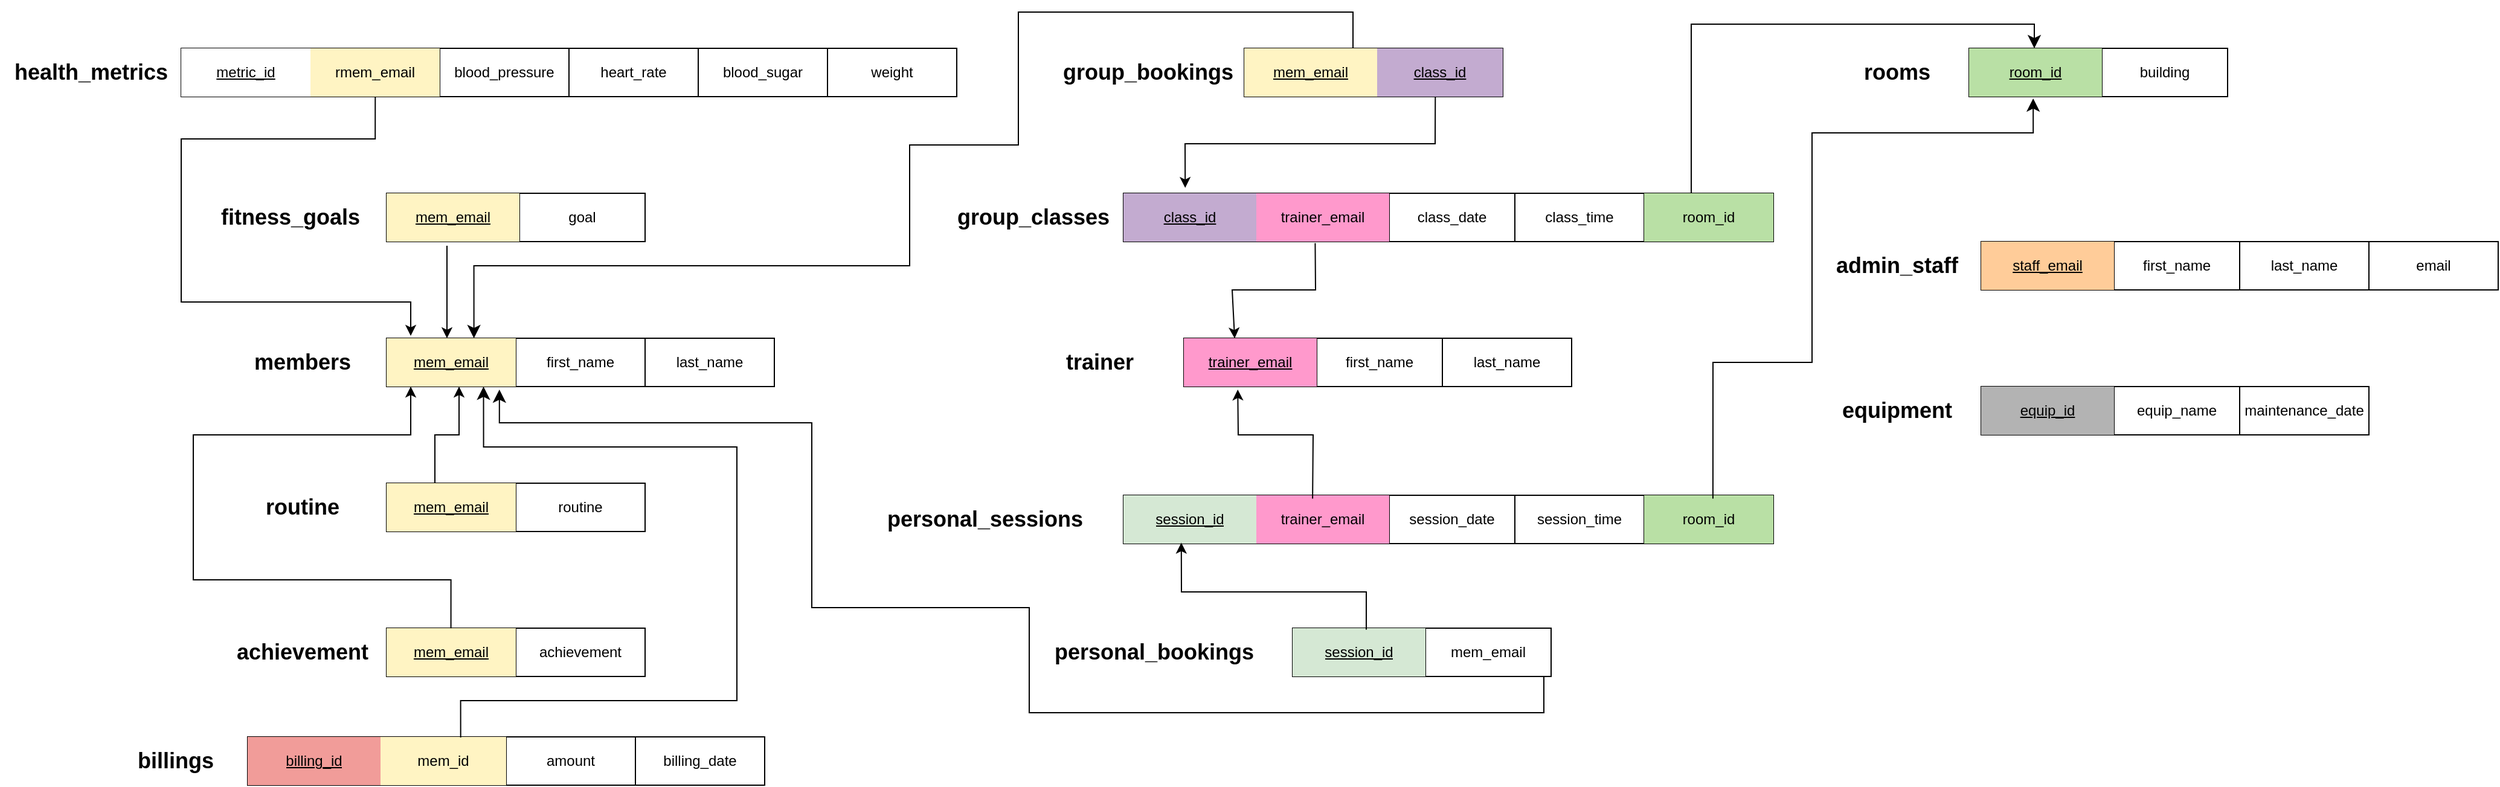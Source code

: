 <mxfile version="24.2.3" type="device">
  <diagram name="Page-1" id="NlU0IGjigq2J7Ib-XljO">
    <mxGraphModel dx="2693" dy="1857" grid="1" gridSize="10" guides="1" tooltips="1" connect="1" arrows="1" fold="1" page="1" pageScale="1" pageWidth="850" pageHeight="1100" math="0" shadow="0">
      <root>
        <mxCell id="0" />
        <mxCell id="1" parent="0" />
        <mxCell id="TKDaQTlKowNkifoECcdJ-1" value="" style="shape=table;startSize=0;container=1;collapsible=0;childLayout=tableLayout;" parent="1" vertex="1">
          <mxGeometry x="-520" y="160" width="321" height="40" as="geometry" />
        </mxCell>
        <mxCell id="TKDaQTlKowNkifoECcdJ-2" value="" style="shape=tableRow;horizontal=0;startSize=0;swimlaneHead=0;swimlaneBody=0;strokeColor=inherit;top=0;left=0;bottom=0;right=0;collapsible=0;dropTarget=0;fillColor=none;points=[[0,0.5],[1,0.5]];portConstraint=eastwest;" parent="TKDaQTlKowNkifoECcdJ-1" vertex="1">
          <mxGeometry width="321" height="40" as="geometry" />
        </mxCell>
        <mxCell id="TKDaQTlKowNkifoECcdJ-3" value="&lt;u&gt;mem_email&lt;/u&gt;" style="shape=partialRectangle;html=1;whiteSpace=wrap;connectable=0;strokeColor=inherit;overflow=hidden;fillColor=#FFF4C3;top=0;left=0;bottom=0;right=0;pointerEvents=1;" parent="TKDaQTlKowNkifoECcdJ-2" vertex="1">
          <mxGeometry width="107" height="40" as="geometry">
            <mxRectangle width="107" height="40" as="alternateBounds" />
          </mxGeometry>
        </mxCell>
        <mxCell id="TKDaQTlKowNkifoECcdJ-4" value="first_name" style="shape=partialRectangle;html=1;whiteSpace=wrap;connectable=0;strokeColor=inherit;overflow=hidden;fillColor=none;top=0;left=0;bottom=0;right=0;pointerEvents=1;" parent="TKDaQTlKowNkifoECcdJ-2" vertex="1">
          <mxGeometry x="107" width="107" height="40" as="geometry">
            <mxRectangle width="107" height="40" as="alternateBounds" />
          </mxGeometry>
        </mxCell>
        <mxCell id="TKDaQTlKowNkifoECcdJ-5" value="last_name" style="shape=partialRectangle;html=1;whiteSpace=wrap;connectable=0;strokeColor=inherit;overflow=hidden;fillColor=none;top=0;left=0;bottom=0;right=0;pointerEvents=1;" parent="TKDaQTlKowNkifoECcdJ-2" vertex="1">
          <mxGeometry x="214" width="107" height="40" as="geometry">
            <mxRectangle width="107" height="40" as="alternateBounds" />
          </mxGeometry>
        </mxCell>
        <mxCell id="TKDaQTlKowNkifoECcdJ-8" value="&lt;b&gt;&lt;font style=&quot;font-size: 18px;&quot;&gt;members&lt;/font&gt;&lt;/b&gt;" style="text;html=1;align=center;verticalAlign=middle;resizable=0;points=[];autosize=1;strokeColor=none;fillColor=none;" parent="1" vertex="1">
          <mxGeometry x="-640" y="160" width="100" height="40" as="geometry" />
        </mxCell>
        <mxCell id="TKDaQTlKowNkifoECcdJ-9" value="" style="shape=table;startSize=0;container=1;collapsible=0;childLayout=tableLayout;" parent="1" vertex="1">
          <mxGeometry x="90" y="290" width="538" height="40" as="geometry" />
        </mxCell>
        <mxCell id="TKDaQTlKowNkifoECcdJ-10" value="" style="shape=tableRow;horizontal=0;startSize=0;swimlaneHead=0;swimlaneBody=0;strokeColor=inherit;top=0;left=0;bottom=0;right=0;collapsible=0;dropTarget=0;fillColor=none;points=[[0,0.5],[1,0.5]];portConstraint=eastwest;" parent="TKDaQTlKowNkifoECcdJ-9" vertex="1">
          <mxGeometry width="538" height="40" as="geometry" />
        </mxCell>
        <mxCell id="TKDaQTlKowNkifoECcdJ-11" value="&lt;u&gt;session_id&lt;/u&gt;" style="shape=partialRectangle;html=1;whiteSpace=wrap;connectable=0;strokeColor=inherit;overflow=hidden;fillColor=#D5E8D4;top=0;left=0;bottom=0;right=0;pointerEvents=1;" parent="TKDaQTlKowNkifoECcdJ-10" vertex="1">
          <mxGeometry width="110" height="40" as="geometry">
            <mxRectangle width="110" height="40" as="alternateBounds" />
          </mxGeometry>
        </mxCell>
        <mxCell id="TKDaQTlKowNkifoECcdJ-117" value="trainer_email" style="shape=partialRectangle;html=1;whiteSpace=wrap;connectable=0;strokeColor=inherit;overflow=hidden;fillColor=#FF99CC;top=0;left=0;bottom=0;right=0;pointerEvents=1;" parent="TKDaQTlKowNkifoECcdJ-10" vertex="1">
          <mxGeometry x="110" width="110" height="40" as="geometry">
            <mxRectangle width="110" height="40" as="alternateBounds" />
          </mxGeometry>
        </mxCell>
        <mxCell id="TKDaQTlKowNkifoECcdJ-12" value="session_date" style="shape=partialRectangle;html=1;whiteSpace=wrap;connectable=0;strokeColor=inherit;overflow=hidden;fillColor=none;top=0;left=0;bottom=0;right=0;pointerEvents=1;" parent="TKDaQTlKowNkifoECcdJ-10" vertex="1">
          <mxGeometry x="220" width="104" height="40" as="geometry">
            <mxRectangle width="104" height="40" as="alternateBounds" />
          </mxGeometry>
        </mxCell>
        <mxCell id="TKDaQTlKowNkifoECcdJ-13" value="session_time" style="shape=partialRectangle;html=1;whiteSpace=wrap;connectable=0;strokeColor=inherit;overflow=hidden;fillColor=none;top=0;left=0;bottom=0;right=0;pointerEvents=1;" parent="TKDaQTlKowNkifoECcdJ-10" vertex="1">
          <mxGeometry x="324" width="107" height="40" as="geometry">
            <mxRectangle width="107" height="40" as="alternateBounds" />
          </mxGeometry>
        </mxCell>
        <mxCell id="TKDaQTlKowNkifoECcdJ-14" value="room_id" style="shape=partialRectangle;html=1;whiteSpace=wrap;connectable=0;strokeColor=inherit;overflow=hidden;fillColor=#B9E0A5;top=0;left=0;bottom=0;right=0;pointerEvents=1;" parent="TKDaQTlKowNkifoECcdJ-10" vertex="1">
          <mxGeometry x="431" width="107" height="40" as="geometry">
            <mxRectangle width="107" height="40" as="alternateBounds" />
          </mxGeometry>
        </mxCell>
        <mxCell id="TKDaQTlKowNkifoECcdJ-15" value="&lt;span style=&quot;font-size: 18px;&quot;&gt;&lt;b&gt;personal_sessions&lt;/b&gt;&lt;/span&gt;" style="text;html=1;align=center;verticalAlign=middle;resizable=0;points=[];autosize=1;strokeColor=none;fillColor=none;" parent="1" vertex="1">
          <mxGeometry x="-120" y="290" width="190" height="40" as="geometry" />
        </mxCell>
        <mxCell id="TKDaQTlKowNkifoECcdJ-16" value="" style="shape=table;startSize=0;container=1;collapsible=0;childLayout=tableLayout;" parent="1" vertex="1">
          <mxGeometry x="90" y="40" width="538" height="40" as="geometry" />
        </mxCell>
        <mxCell id="TKDaQTlKowNkifoECcdJ-17" value="" style="shape=tableRow;horizontal=0;startSize=0;swimlaneHead=0;swimlaneBody=0;strokeColor=inherit;top=0;left=0;bottom=0;right=0;collapsible=0;dropTarget=0;fillColor=none;points=[[0,0.5],[1,0.5]];portConstraint=eastwest;" parent="TKDaQTlKowNkifoECcdJ-16" vertex="1">
          <mxGeometry width="538" height="40" as="geometry" />
        </mxCell>
        <mxCell id="TKDaQTlKowNkifoECcdJ-18" value="&lt;u&gt;class_id&lt;/u&gt;" style="shape=partialRectangle;html=1;whiteSpace=wrap;connectable=0;strokeColor=inherit;overflow=hidden;fillColor=#C3ABD0;top=0;left=0;bottom=0;right=0;pointerEvents=1;" parent="TKDaQTlKowNkifoECcdJ-17" vertex="1">
          <mxGeometry width="110" height="40" as="geometry">
            <mxRectangle width="110" height="40" as="alternateBounds" />
          </mxGeometry>
        </mxCell>
        <mxCell id="TKDaQTlKowNkifoECcdJ-116" value="trainer_email" style="shape=partialRectangle;html=1;whiteSpace=wrap;connectable=0;strokeColor=inherit;overflow=hidden;fillColor=#FF99CC;top=0;left=0;bottom=0;right=0;pointerEvents=1;" parent="TKDaQTlKowNkifoECcdJ-17" vertex="1">
          <mxGeometry x="110" width="110" height="40" as="geometry">
            <mxRectangle width="110" height="40" as="alternateBounds" />
          </mxGeometry>
        </mxCell>
        <mxCell id="TKDaQTlKowNkifoECcdJ-19" value="class_date" style="shape=partialRectangle;html=1;whiteSpace=wrap;connectable=0;strokeColor=inherit;overflow=hidden;fillColor=none;top=0;left=0;bottom=0;right=0;pointerEvents=1;" parent="TKDaQTlKowNkifoECcdJ-17" vertex="1">
          <mxGeometry x="220" width="104" height="40" as="geometry">
            <mxRectangle width="104" height="40" as="alternateBounds" />
          </mxGeometry>
        </mxCell>
        <mxCell id="TKDaQTlKowNkifoECcdJ-20" value="class_time" style="shape=partialRectangle;html=1;whiteSpace=wrap;connectable=0;strokeColor=inherit;overflow=hidden;fillColor=none;top=0;left=0;bottom=0;right=0;pointerEvents=1;" parent="TKDaQTlKowNkifoECcdJ-17" vertex="1">
          <mxGeometry x="324" width="107" height="40" as="geometry">
            <mxRectangle width="107" height="40" as="alternateBounds" />
          </mxGeometry>
        </mxCell>
        <mxCell id="TKDaQTlKowNkifoECcdJ-21" value="room_id" style="shape=partialRectangle;html=1;whiteSpace=wrap;connectable=0;strokeColor=inherit;overflow=hidden;fillColor=#B9E0A5;top=0;left=0;bottom=0;right=0;pointerEvents=1;" parent="TKDaQTlKowNkifoECcdJ-17" vertex="1">
          <mxGeometry x="431" width="107" height="40" as="geometry">
            <mxRectangle width="107" height="40" as="alternateBounds" />
          </mxGeometry>
        </mxCell>
        <mxCell id="TKDaQTlKowNkifoECcdJ-22" value="&lt;span style=&quot;font-size: 18px;&quot;&gt;&lt;b&gt;group_classes&lt;/b&gt;&lt;/span&gt;" style="text;html=1;align=center;verticalAlign=middle;resizable=0;points=[];autosize=1;strokeColor=none;fillColor=none;" parent="1" vertex="1">
          <mxGeometry x="-60" y="40" width="150" height="40" as="geometry" />
        </mxCell>
        <mxCell id="TKDaQTlKowNkifoECcdJ-23" value="" style="shape=table;startSize=0;container=1;collapsible=0;childLayout=tableLayout;" parent="1" vertex="1">
          <mxGeometry x="140" y="160" width="321" height="40" as="geometry" />
        </mxCell>
        <mxCell id="TKDaQTlKowNkifoECcdJ-24" value="" style="shape=tableRow;horizontal=0;startSize=0;swimlaneHead=0;swimlaneBody=0;strokeColor=inherit;top=0;left=0;bottom=0;right=0;collapsible=0;dropTarget=0;fillColor=none;points=[[0,0.5],[1,0.5]];portConstraint=eastwest;" parent="TKDaQTlKowNkifoECcdJ-23" vertex="1">
          <mxGeometry width="321" height="40" as="geometry" />
        </mxCell>
        <mxCell id="TKDaQTlKowNkifoECcdJ-25" value="&lt;u&gt;trainer_email&lt;/u&gt;" style="shape=partialRectangle;html=1;whiteSpace=wrap;connectable=0;strokeColor=inherit;overflow=hidden;fillColor=#FF99CC;top=0;left=0;bottom=0;right=0;pointerEvents=1;" parent="TKDaQTlKowNkifoECcdJ-24" vertex="1">
          <mxGeometry width="110" height="40" as="geometry">
            <mxRectangle width="110" height="40" as="alternateBounds" />
          </mxGeometry>
        </mxCell>
        <mxCell id="TKDaQTlKowNkifoECcdJ-26" value="first_name" style="shape=partialRectangle;html=1;whiteSpace=wrap;connectable=0;strokeColor=inherit;overflow=hidden;fillColor=none;top=0;left=0;bottom=0;right=0;pointerEvents=1;" parent="TKDaQTlKowNkifoECcdJ-24" vertex="1">
          <mxGeometry x="110" width="104" height="40" as="geometry">
            <mxRectangle width="104" height="40" as="alternateBounds" />
          </mxGeometry>
        </mxCell>
        <mxCell id="TKDaQTlKowNkifoECcdJ-27" value="last_name" style="shape=partialRectangle;html=1;whiteSpace=wrap;connectable=0;strokeColor=inherit;overflow=hidden;fillColor=none;top=0;left=0;bottom=0;right=0;pointerEvents=1;" parent="TKDaQTlKowNkifoECcdJ-24" vertex="1">
          <mxGeometry x="214" width="107" height="40" as="geometry">
            <mxRectangle width="107" height="40" as="alternateBounds" />
          </mxGeometry>
        </mxCell>
        <mxCell id="TKDaQTlKowNkifoECcdJ-29" value="&lt;span style=&quot;font-size: 18px;&quot;&gt;&lt;b&gt;trainer&lt;/b&gt;&lt;/span&gt;" style="text;html=1;align=center;verticalAlign=middle;resizable=0;points=[];autosize=1;strokeColor=none;fillColor=none;" parent="1" vertex="1">
          <mxGeometry x="30" y="160" width="80" height="40" as="geometry" />
        </mxCell>
        <mxCell id="TKDaQTlKowNkifoECcdJ-30" value="" style="shape=table;startSize=0;container=1;collapsible=0;childLayout=tableLayout;" parent="1" vertex="1">
          <mxGeometry x="790" y="-80" width="214" height="40" as="geometry" />
        </mxCell>
        <mxCell id="TKDaQTlKowNkifoECcdJ-31" value="" style="shape=tableRow;horizontal=0;startSize=0;swimlaneHead=0;swimlaneBody=0;strokeColor=inherit;top=0;left=0;bottom=0;right=0;collapsible=0;dropTarget=0;fillColor=none;points=[[0,0.5],[1,0.5]];portConstraint=eastwest;" parent="TKDaQTlKowNkifoECcdJ-30" vertex="1">
          <mxGeometry width="214" height="40" as="geometry" />
        </mxCell>
        <mxCell id="TKDaQTlKowNkifoECcdJ-32" value="&lt;u&gt;room_id&lt;/u&gt;" style="shape=partialRectangle;html=1;whiteSpace=wrap;connectable=0;strokeColor=inherit;overflow=hidden;fillColor=#B9E0A5;top=0;left=0;bottom=0;right=0;pointerEvents=1;" parent="TKDaQTlKowNkifoECcdJ-31" vertex="1">
          <mxGeometry width="110" height="40" as="geometry">
            <mxRectangle width="110" height="40" as="alternateBounds" />
          </mxGeometry>
        </mxCell>
        <mxCell id="TKDaQTlKowNkifoECcdJ-33" value="building" style="shape=partialRectangle;html=1;whiteSpace=wrap;connectable=0;strokeColor=inherit;overflow=hidden;fillColor=none;top=0;left=0;bottom=0;right=0;pointerEvents=1;" parent="TKDaQTlKowNkifoECcdJ-31" vertex="1">
          <mxGeometry x="110" width="104" height="40" as="geometry">
            <mxRectangle width="104" height="40" as="alternateBounds" />
          </mxGeometry>
        </mxCell>
        <mxCell id="TKDaQTlKowNkifoECcdJ-36" value="&lt;span style=&quot;font-size: 18px;&quot;&gt;&lt;b&gt;rooms&lt;/b&gt;&lt;/span&gt;" style="text;html=1;align=center;verticalAlign=middle;resizable=0;points=[];autosize=1;strokeColor=none;fillColor=none;" parent="1" vertex="1">
          <mxGeometry x="690" y="-80" width="80" height="40" as="geometry" />
        </mxCell>
        <mxCell id="TKDaQTlKowNkifoECcdJ-37" value="" style="shape=table;startSize=0;container=1;collapsible=0;childLayout=tableLayout;" parent="1" vertex="1">
          <mxGeometry x="800" y="80" width="428" height="40" as="geometry" />
        </mxCell>
        <mxCell id="TKDaQTlKowNkifoECcdJ-38" value="" style="shape=tableRow;horizontal=0;startSize=0;swimlaneHead=0;swimlaneBody=0;strokeColor=inherit;top=0;left=0;bottom=0;right=0;collapsible=0;dropTarget=0;fillColor=none;points=[[0,0.5],[1,0.5]];portConstraint=eastwest;" parent="TKDaQTlKowNkifoECcdJ-37" vertex="1">
          <mxGeometry width="428" height="40" as="geometry" />
        </mxCell>
        <mxCell id="TKDaQTlKowNkifoECcdJ-39" value="&lt;u&gt;staff_email&lt;/u&gt;" style="shape=partialRectangle;html=1;whiteSpace=wrap;connectable=0;strokeColor=inherit;overflow=hidden;fillColor=#FFCC99;top=0;left=0;bottom=0;right=0;pointerEvents=1;" parent="TKDaQTlKowNkifoECcdJ-38" vertex="1">
          <mxGeometry width="110" height="40" as="geometry">
            <mxRectangle width="110" height="40" as="alternateBounds" />
          </mxGeometry>
        </mxCell>
        <mxCell id="TKDaQTlKowNkifoECcdJ-40" value="first_name" style="shape=partialRectangle;html=1;whiteSpace=wrap;connectable=0;strokeColor=inherit;overflow=hidden;fillColor=none;top=0;left=0;bottom=0;right=0;pointerEvents=1;" parent="TKDaQTlKowNkifoECcdJ-38" vertex="1">
          <mxGeometry x="110" width="104" height="40" as="geometry">
            <mxRectangle width="104" height="40" as="alternateBounds" />
          </mxGeometry>
        </mxCell>
        <mxCell id="TKDaQTlKowNkifoECcdJ-41" value="last_name" style="shape=partialRectangle;html=1;whiteSpace=wrap;connectable=0;strokeColor=inherit;overflow=hidden;fillColor=none;top=0;left=0;bottom=0;right=0;pointerEvents=1;" parent="TKDaQTlKowNkifoECcdJ-38" vertex="1">
          <mxGeometry x="214" width="107" height="40" as="geometry">
            <mxRectangle width="107" height="40" as="alternateBounds" />
          </mxGeometry>
        </mxCell>
        <mxCell id="TKDaQTlKowNkifoECcdJ-42" value="email" style="shape=partialRectangle;html=1;whiteSpace=wrap;connectable=0;strokeColor=inherit;overflow=hidden;fillColor=none;top=0;left=0;bottom=0;right=0;pointerEvents=1;" parent="TKDaQTlKowNkifoECcdJ-38" vertex="1">
          <mxGeometry x="321" width="107" height="40" as="geometry">
            <mxRectangle width="107" height="40" as="alternateBounds" />
          </mxGeometry>
        </mxCell>
        <mxCell id="TKDaQTlKowNkifoECcdJ-43" value="&lt;span style=&quot;font-size: 18px;&quot;&gt;&lt;b&gt;admin_staff&lt;/b&gt;&lt;/span&gt;" style="text;html=1;align=center;verticalAlign=middle;resizable=0;points=[];autosize=1;strokeColor=none;fillColor=none;" parent="1" vertex="1">
          <mxGeometry x="670" y="80" width="120" height="40" as="geometry" />
        </mxCell>
        <mxCell id="TKDaQTlKowNkifoECcdJ-44" value="" style="shape=table;startSize=0;container=1;collapsible=0;childLayout=tableLayout;" parent="1" vertex="1">
          <mxGeometry x="800" y="200" width="321" height="40" as="geometry" />
        </mxCell>
        <mxCell id="TKDaQTlKowNkifoECcdJ-45" value="" style="shape=tableRow;horizontal=0;startSize=0;swimlaneHead=0;swimlaneBody=0;strokeColor=inherit;top=0;left=0;bottom=0;right=0;collapsible=0;dropTarget=0;fillColor=none;points=[[0,0.5],[1,0.5]];portConstraint=eastwest;" parent="TKDaQTlKowNkifoECcdJ-44" vertex="1">
          <mxGeometry width="321" height="40" as="geometry" />
        </mxCell>
        <mxCell id="TKDaQTlKowNkifoECcdJ-46" value="&lt;u&gt;equip_id&lt;/u&gt;" style="shape=partialRectangle;html=1;whiteSpace=wrap;connectable=0;strokeColor=inherit;overflow=hidden;fillColor=#B3B3B3;top=0;left=0;bottom=0;right=0;pointerEvents=1;" parent="TKDaQTlKowNkifoECcdJ-45" vertex="1">
          <mxGeometry width="110" height="40" as="geometry">
            <mxRectangle width="110" height="40" as="alternateBounds" />
          </mxGeometry>
        </mxCell>
        <mxCell id="TKDaQTlKowNkifoECcdJ-47" value="equip_name" style="shape=partialRectangle;html=1;whiteSpace=wrap;connectable=0;strokeColor=inherit;overflow=hidden;fillColor=none;top=0;left=0;bottom=0;right=0;pointerEvents=1;" parent="TKDaQTlKowNkifoECcdJ-45" vertex="1">
          <mxGeometry x="110" width="104" height="40" as="geometry">
            <mxRectangle width="104" height="40" as="alternateBounds" />
          </mxGeometry>
        </mxCell>
        <mxCell id="TKDaQTlKowNkifoECcdJ-48" value="maintenance_date" style="shape=partialRectangle;html=1;whiteSpace=wrap;connectable=0;strokeColor=inherit;overflow=hidden;fillColor=none;top=0;left=0;bottom=0;right=0;pointerEvents=1;" parent="TKDaQTlKowNkifoECcdJ-45" vertex="1">
          <mxGeometry x="214" width="107" height="40" as="geometry">
            <mxRectangle width="107" height="40" as="alternateBounds" />
          </mxGeometry>
        </mxCell>
        <mxCell id="TKDaQTlKowNkifoECcdJ-50" value="&lt;span style=&quot;font-size: 18px;&quot;&gt;&lt;b&gt;equipment&lt;/b&gt;&lt;/span&gt;" style="text;html=1;align=center;verticalAlign=middle;resizable=0;points=[];autosize=1;strokeColor=none;fillColor=none;" parent="1" vertex="1">
          <mxGeometry x="675" y="200" width="110" height="40" as="geometry" />
        </mxCell>
        <mxCell id="TKDaQTlKowNkifoECcdJ-51" value="" style="shape=table;startSize=0;container=1;collapsible=0;childLayout=tableLayout;" parent="1" vertex="1">
          <mxGeometry x="-635" y="490" width="428" height="40" as="geometry" />
        </mxCell>
        <mxCell id="TKDaQTlKowNkifoECcdJ-52" value="" style="shape=tableRow;horizontal=0;startSize=0;swimlaneHead=0;swimlaneBody=0;strokeColor=inherit;top=0;left=0;bottom=0;right=0;collapsible=0;dropTarget=0;fillColor=none;points=[[0,0.5],[1,0.5]];portConstraint=eastwest;" parent="TKDaQTlKowNkifoECcdJ-51" vertex="1">
          <mxGeometry width="428" height="40" as="geometry" />
        </mxCell>
        <mxCell id="TKDaQTlKowNkifoECcdJ-53" value="&lt;u&gt;billing_id&lt;/u&gt;" style="shape=partialRectangle;html=1;whiteSpace=wrap;connectable=0;strokeColor=inherit;overflow=hidden;fillColor=#F19C99;top=0;left=0;bottom=0;right=0;pointerEvents=1;" parent="TKDaQTlKowNkifoECcdJ-52" vertex="1">
          <mxGeometry width="110" height="40" as="geometry">
            <mxRectangle width="110" height="40" as="alternateBounds" />
          </mxGeometry>
        </mxCell>
        <mxCell id="TKDaQTlKowNkifoECcdJ-54" value="mem_id" style="shape=partialRectangle;html=1;whiteSpace=wrap;connectable=0;strokeColor=inherit;overflow=hidden;fillColor=#FFF4C3;top=0;left=0;bottom=0;right=0;pointerEvents=1;" parent="TKDaQTlKowNkifoECcdJ-52" vertex="1">
          <mxGeometry x="110" width="104" height="40" as="geometry">
            <mxRectangle width="104" height="40" as="alternateBounds" />
          </mxGeometry>
        </mxCell>
        <mxCell id="TKDaQTlKowNkifoECcdJ-55" value="amount" style="shape=partialRectangle;html=1;whiteSpace=wrap;connectable=0;strokeColor=inherit;overflow=hidden;fillColor=none;top=0;left=0;bottom=0;right=0;pointerEvents=1;" parent="TKDaQTlKowNkifoECcdJ-52" vertex="1">
          <mxGeometry x="214" width="107" height="40" as="geometry">
            <mxRectangle width="107" height="40" as="alternateBounds" />
          </mxGeometry>
        </mxCell>
        <mxCell id="TKDaQTlKowNkifoECcdJ-56" value="billing_date" style="shape=partialRectangle;html=1;whiteSpace=wrap;connectable=0;strokeColor=inherit;overflow=hidden;fillColor=none;top=0;left=0;bottom=0;right=0;pointerEvents=1;" parent="TKDaQTlKowNkifoECcdJ-52" vertex="1">
          <mxGeometry x="321" width="107" height="40" as="geometry">
            <mxRectangle width="107" height="40" as="alternateBounds" />
          </mxGeometry>
        </mxCell>
        <mxCell id="TKDaQTlKowNkifoECcdJ-57" value="&lt;span style=&quot;font-size: 18px;&quot;&gt;&lt;b&gt;billings&lt;/b&gt;&lt;/span&gt;" style="text;html=1;align=center;verticalAlign=middle;resizable=0;points=[];autosize=1;strokeColor=none;fillColor=none;" parent="1" vertex="1">
          <mxGeometry x="-740" y="490" width="90" height="40" as="geometry" />
        </mxCell>
        <mxCell id="TKDaQTlKowNkifoECcdJ-64" value="&lt;span style=&quot;font-size: 18px;&quot;&gt;&lt;b&gt;health_metrics&lt;/b&gt;&lt;/span&gt;" style="text;html=1;align=center;verticalAlign=middle;resizable=0;points=[];autosize=1;strokeColor=none;fillColor=none;" parent="1" vertex="1">
          <mxGeometry x="-840" y="-80" width="150" height="40" as="geometry" />
        </mxCell>
        <mxCell id="TKDaQTlKowNkifoECcdJ-65" value="" style="shape=table;startSize=0;container=1;collapsible=0;childLayout=tableLayout;" parent="1" vertex="1">
          <mxGeometry x="-520" y="40" width="214" height="40" as="geometry" />
        </mxCell>
        <mxCell id="TKDaQTlKowNkifoECcdJ-66" value="" style="shape=tableRow;horizontal=0;startSize=0;swimlaneHead=0;swimlaneBody=0;strokeColor=inherit;top=0;left=0;bottom=0;right=0;collapsible=0;dropTarget=0;fillColor=none;points=[[0,0.5],[1,0.5]];portConstraint=eastwest;" parent="TKDaQTlKowNkifoECcdJ-65" vertex="1">
          <mxGeometry width="214" height="40" as="geometry" />
        </mxCell>
        <mxCell id="TKDaQTlKowNkifoECcdJ-67" value="&lt;u&gt;mem_email&lt;/u&gt;" style="shape=partialRectangle;html=1;whiteSpace=wrap;connectable=0;strokeColor=inherit;overflow=hidden;fillColor=#FFF4C3;top=0;left=0;bottom=0;right=0;pointerEvents=1;" parent="TKDaQTlKowNkifoECcdJ-66" vertex="1">
          <mxGeometry width="110" height="40" as="geometry">
            <mxRectangle width="110" height="40" as="alternateBounds" />
          </mxGeometry>
        </mxCell>
        <mxCell id="TKDaQTlKowNkifoECcdJ-68" value="goal" style="shape=partialRectangle;html=1;whiteSpace=wrap;connectable=0;strokeColor=inherit;overflow=hidden;fillColor=none;top=0;left=0;bottom=0;right=0;pointerEvents=1;" parent="TKDaQTlKowNkifoECcdJ-66" vertex="1">
          <mxGeometry x="110" width="104" height="40" as="geometry">
            <mxRectangle width="104" height="40" as="alternateBounds" />
          </mxGeometry>
        </mxCell>
        <mxCell id="TKDaQTlKowNkifoECcdJ-71" value="&lt;span style=&quot;font-size: 18px;&quot;&gt;&lt;b&gt;fitness_goals&lt;/b&gt;&lt;/span&gt;" style="text;html=1;align=center;verticalAlign=middle;resizable=0;points=[];autosize=1;strokeColor=none;fillColor=none;" parent="1" vertex="1">
          <mxGeometry x="-670" y="40" width="140" height="40" as="geometry" />
        </mxCell>
        <mxCell id="TKDaQTlKowNkifoECcdJ-74" value="" style="shape=table;startSize=0;container=1;collapsible=0;childLayout=tableLayout;" parent="1" vertex="1">
          <mxGeometry x="-520" y="280" width="214" height="40" as="geometry" />
        </mxCell>
        <mxCell id="TKDaQTlKowNkifoECcdJ-75" value="" style="shape=tableRow;horizontal=0;startSize=0;swimlaneHead=0;swimlaneBody=0;strokeColor=inherit;top=0;left=0;bottom=0;right=0;collapsible=0;dropTarget=0;fillColor=none;points=[[0,0.5],[1,0.5]];portConstraint=eastwest;" parent="TKDaQTlKowNkifoECcdJ-74" vertex="1">
          <mxGeometry width="214" height="40" as="geometry" />
        </mxCell>
        <mxCell id="TKDaQTlKowNkifoECcdJ-76" value="&lt;u&gt;mem_email&lt;/u&gt;" style="shape=partialRectangle;html=1;whiteSpace=wrap;connectable=0;strokeColor=inherit;overflow=hidden;fillColor=#FFF4C3;top=0;left=0;bottom=0;right=0;pointerEvents=1;" parent="TKDaQTlKowNkifoECcdJ-75" vertex="1">
          <mxGeometry width="107" height="40" as="geometry">
            <mxRectangle width="107" height="40" as="alternateBounds" />
          </mxGeometry>
        </mxCell>
        <mxCell id="TKDaQTlKowNkifoECcdJ-77" value="routine" style="shape=partialRectangle;html=1;whiteSpace=wrap;connectable=0;strokeColor=inherit;overflow=hidden;fillColor=none;top=0;left=0;bottom=0;right=0;pointerEvents=1;" parent="TKDaQTlKowNkifoECcdJ-75" vertex="1">
          <mxGeometry x="107" width="107" height="40" as="geometry">
            <mxRectangle width="107" height="40" as="alternateBounds" />
          </mxGeometry>
        </mxCell>
        <mxCell id="TKDaQTlKowNkifoECcdJ-79" value="&lt;span style=&quot;font-size: 18px;&quot;&gt;&lt;b&gt;routine&lt;/b&gt;&lt;/span&gt;" style="text;html=1;align=center;verticalAlign=middle;resizable=0;points=[];autosize=1;strokeColor=none;fillColor=none;" parent="1" vertex="1">
          <mxGeometry x="-630" y="280" width="80" height="40" as="geometry" />
        </mxCell>
        <mxCell id="TKDaQTlKowNkifoECcdJ-80" value="" style="shape=table;startSize=0;container=1;collapsible=0;childLayout=tableLayout;" parent="1" vertex="1">
          <mxGeometry x="-520" y="400" width="214" height="40" as="geometry" />
        </mxCell>
        <mxCell id="TKDaQTlKowNkifoECcdJ-81" value="" style="shape=tableRow;horizontal=0;startSize=0;swimlaneHead=0;swimlaneBody=0;strokeColor=inherit;top=0;left=0;bottom=0;right=0;collapsible=0;dropTarget=0;fillColor=none;points=[[0,0.5],[1,0.5]];portConstraint=eastwest;" parent="TKDaQTlKowNkifoECcdJ-80" vertex="1">
          <mxGeometry width="214" height="40" as="geometry" />
        </mxCell>
        <mxCell id="TKDaQTlKowNkifoECcdJ-82" value="&lt;u&gt;mem_email&lt;/u&gt;" style="shape=partialRectangle;html=1;whiteSpace=wrap;connectable=0;strokeColor=inherit;overflow=hidden;fillColor=#FFF4C3;top=0;left=0;bottom=0;right=0;pointerEvents=1;" parent="TKDaQTlKowNkifoECcdJ-81" vertex="1">
          <mxGeometry width="107" height="40" as="geometry">
            <mxRectangle width="107" height="40" as="alternateBounds" />
          </mxGeometry>
        </mxCell>
        <mxCell id="TKDaQTlKowNkifoECcdJ-83" value="achievement" style="shape=partialRectangle;html=1;whiteSpace=wrap;connectable=0;strokeColor=inherit;overflow=hidden;fillColor=none;top=0;left=0;bottom=0;right=0;pointerEvents=1;" parent="TKDaQTlKowNkifoECcdJ-81" vertex="1">
          <mxGeometry x="107" width="107" height="40" as="geometry">
            <mxRectangle width="107" height="40" as="alternateBounds" />
          </mxGeometry>
        </mxCell>
        <mxCell id="TKDaQTlKowNkifoECcdJ-85" value="&lt;span style=&quot;font-size: 18px;&quot;&gt;&lt;b&gt;achievement&lt;/b&gt;&lt;/span&gt;" style="text;html=1;align=center;verticalAlign=middle;resizable=0;points=[];autosize=1;strokeColor=none;fillColor=none;" parent="1" vertex="1">
          <mxGeometry x="-655" y="400" width="130" height="40" as="geometry" />
        </mxCell>
        <mxCell id="TKDaQTlKowNkifoECcdJ-92" style="edgeStyle=orthogonalEdgeStyle;rounded=0;orthogonalLoop=1;jettySize=auto;html=1;exitX=0.18;exitY=0.061;exitDx=0;exitDy=0;exitPerimeter=0;" parent="1" edge="1">
          <mxGeometry relative="1" as="geometry">
            <mxPoint x="-529.36" y="-40.0" as="sourcePoint" />
            <mxPoint x="-500" y="158" as="targetPoint" />
            <Array as="points">
              <mxPoint x="-529" y="-5" />
              <mxPoint x="-690" y="-5" />
              <mxPoint x="-690" y="130" />
              <mxPoint x="-500" y="130" />
              <mxPoint x="-500" y="158" />
            </Array>
          </mxGeometry>
        </mxCell>
        <mxCell id="TKDaQTlKowNkifoECcdJ-89" value="" style="endArrow=classic;html=1;rounded=0;exitX=0.273;exitY=1.061;exitDx=0;exitDy=0;exitPerimeter=0;entryX=0.273;entryY=-0.025;entryDx=0;entryDy=0;entryPerimeter=0;" parent="1" edge="1">
          <mxGeometry width="50" height="50" relative="1" as="geometry">
            <mxPoint x="-469.997" y="83.44" as="sourcePoint" />
            <mxPoint x="-469.997" y="160.0" as="targetPoint" />
          </mxGeometry>
        </mxCell>
        <mxCell id="TKDaQTlKowNkifoECcdJ-93" style="edgeStyle=orthogonalEdgeStyle;rounded=0;orthogonalLoop=1;jettySize=auto;html=1;" parent="1" source="TKDaQTlKowNkifoECcdJ-75" target="TKDaQTlKowNkifoECcdJ-2" edge="1">
          <mxGeometry relative="1" as="geometry">
            <Array as="points">
              <mxPoint x="-480" y="240" />
              <mxPoint x="-460" y="240" />
            </Array>
          </mxGeometry>
        </mxCell>
        <mxCell id="TKDaQTlKowNkifoECcdJ-94" style="edgeStyle=orthogonalEdgeStyle;rounded=0;orthogonalLoop=1;jettySize=auto;html=1;exitX=0.249;exitY=0.004;exitDx=0;exitDy=0;exitPerimeter=0;" parent="1" source="TKDaQTlKowNkifoECcdJ-81" target="TKDaQTlKowNkifoECcdJ-2" edge="1">
          <mxGeometry relative="1" as="geometry">
            <Array as="points">
              <mxPoint x="-467" y="360" />
              <mxPoint x="-680" y="360" />
              <mxPoint x="-680" y="240" />
              <mxPoint x="-500" y="240" />
            </Array>
          </mxGeometry>
        </mxCell>
        <mxCell id="TKDaQTlKowNkifoECcdJ-101" value="" style="shape=table;startSize=0;container=1;collapsible=0;childLayout=tableLayout;" parent="1" vertex="1">
          <mxGeometry x="190" y="-80" width="214" height="40" as="geometry" />
        </mxCell>
        <mxCell id="TKDaQTlKowNkifoECcdJ-102" value="" style="shape=tableRow;horizontal=0;startSize=0;swimlaneHead=0;swimlaneBody=0;strokeColor=inherit;top=0;left=0;bottom=0;right=0;collapsible=0;dropTarget=0;fillColor=none;points=[[0,0.5],[1,0.5]];portConstraint=eastwest;" parent="TKDaQTlKowNkifoECcdJ-101" vertex="1">
          <mxGeometry width="214" height="40" as="geometry" />
        </mxCell>
        <mxCell id="TKDaQTlKowNkifoECcdJ-103" value="&lt;u&gt;mem_email&lt;/u&gt;" style="shape=partialRectangle;html=1;whiteSpace=wrap;connectable=0;strokeColor=inherit;overflow=hidden;fillColor=#FFF4C3;top=0;left=0;bottom=0;right=0;pointerEvents=1;" parent="TKDaQTlKowNkifoECcdJ-102" vertex="1">
          <mxGeometry width="110" height="40" as="geometry">
            <mxRectangle width="110" height="40" as="alternateBounds" />
          </mxGeometry>
        </mxCell>
        <mxCell id="TKDaQTlKowNkifoECcdJ-104" value="&lt;u&gt;class_id&lt;/u&gt;" style="shape=partialRectangle;html=1;whiteSpace=wrap;connectable=0;strokeColor=inherit;overflow=hidden;fillColor=#C3ABD0;top=0;left=0;bottom=0;right=0;pointerEvents=1;" parent="TKDaQTlKowNkifoECcdJ-102" vertex="1">
          <mxGeometry x="110" width="104" height="40" as="geometry">
            <mxRectangle width="104" height="40" as="alternateBounds" />
          </mxGeometry>
        </mxCell>
        <mxCell id="TKDaQTlKowNkifoECcdJ-106" value="&lt;span style=&quot;font-size: 18px;&quot;&gt;&lt;b&gt;group_bookings&lt;/b&gt;&lt;/span&gt;" style="text;html=1;align=center;verticalAlign=middle;resizable=0;points=[];autosize=1;strokeColor=none;fillColor=none;" parent="1" vertex="1">
          <mxGeometry x="30" y="-80" width="160" height="40" as="geometry" />
        </mxCell>
        <mxCell id="TKDaQTlKowNkifoECcdJ-110" value="" style="shape=table;startSize=0;container=1;collapsible=0;childLayout=tableLayout;" parent="1" vertex="1">
          <mxGeometry x="230" y="400" width="214" height="40" as="geometry" />
        </mxCell>
        <mxCell id="TKDaQTlKowNkifoECcdJ-111" value="" style="shape=tableRow;horizontal=0;startSize=0;swimlaneHead=0;swimlaneBody=0;strokeColor=inherit;top=0;left=0;bottom=0;right=0;collapsible=0;dropTarget=0;fillColor=none;points=[[0,0.5],[1,0.5]];portConstraint=eastwest;" parent="TKDaQTlKowNkifoECcdJ-110" vertex="1">
          <mxGeometry width="214" height="40" as="geometry" />
        </mxCell>
        <mxCell id="TKDaQTlKowNkifoECcdJ-112" value="&lt;u&gt;session_id&lt;/u&gt;" style="shape=partialRectangle;html=1;whiteSpace=wrap;connectable=0;strokeColor=inherit;overflow=hidden;fillColor=#D5E8D4;top=0;left=0;bottom=0;right=0;pointerEvents=1;" parent="TKDaQTlKowNkifoECcdJ-111" vertex="1">
          <mxGeometry width="110" height="40" as="geometry">
            <mxRectangle width="110" height="40" as="alternateBounds" />
          </mxGeometry>
        </mxCell>
        <mxCell id="TKDaQTlKowNkifoECcdJ-113" value="mem_email" style="shape=partialRectangle;html=1;whiteSpace=wrap;connectable=0;strokeColor=inherit;overflow=hidden;fillColor=none;top=0;left=0;bottom=0;right=0;pointerEvents=1;" parent="TKDaQTlKowNkifoECcdJ-111" vertex="1">
          <mxGeometry x="110" width="104" height="40" as="geometry">
            <mxRectangle width="104" height="40" as="alternateBounds" />
          </mxGeometry>
        </mxCell>
        <mxCell id="TKDaQTlKowNkifoECcdJ-114" value="&lt;span style=&quot;font-size: 18px;&quot;&gt;&lt;b&gt;personal_bookings&lt;/b&gt;&lt;/span&gt;" style="text;html=1;align=center;verticalAlign=middle;resizable=0;points=[];autosize=1;strokeColor=none;fillColor=none;" parent="1" vertex="1">
          <mxGeometry x="20" y="400" width="190" height="40" as="geometry" />
        </mxCell>
        <mxCell id="TKDaQTlKowNkifoECcdJ-119" value="" style="endArrow=classic;html=1;rounded=0;entryX=0.139;entryY=1.061;entryDx=0;entryDy=0;entryPerimeter=0;exitX=0.291;exitY=0.068;exitDx=0;exitDy=0;exitPerimeter=0;" parent="1" source="TKDaQTlKowNkifoECcdJ-10" target="TKDaQTlKowNkifoECcdJ-24" edge="1">
          <mxGeometry width="50" height="50" relative="1" as="geometry">
            <mxPoint x="-30" y="150" as="sourcePoint" />
            <mxPoint x="20" y="100" as="targetPoint" />
            <Array as="points">
              <mxPoint x="247" y="240" />
              <mxPoint x="185" y="240" />
            </Array>
          </mxGeometry>
        </mxCell>
        <mxCell id="TKDaQTlKowNkifoECcdJ-121" value="" style="endArrow=classic;html=1;rounded=0;entryX=0.131;entryY=0.004;entryDx=0;entryDy=0;entryPerimeter=0;exitX=0.295;exitY=1.032;exitDx=0;exitDy=0;exitPerimeter=0;" parent="1" source="TKDaQTlKowNkifoECcdJ-17" target="TKDaQTlKowNkifoECcdJ-24" edge="1">
          <mxGeometry width="50" height="50" relative="1" as="geometry">
            <mxPoint x="-30" y="150" as="sourcePoint" />
            <mxPoint x="20" y="100" as="targetPoint" />
            <Array as="points">
              <mxPoint x="249" y="120" />
              <mxPoint x="180" y="120" />
            </Array>
          </mxGeometry>
        </mxCell>
        <mxCell id="TKDaQTlKowNkifoECcdJ-122" value="" style="endArrow=classic;html=1;rounded=0;entryX=0.095;entryY=-0.111;entryDx=0;entryDy=0;entryPerimeter=0;exitX=0.739;exitY=1.004;exitDx=0;exitDy=0;exitPerimeter=0;" parent="1" source="TKDaQTlKowNkifoECcdJ-102" target="TKDaQTlKowNkifoECcdJ-17" edge="1">
          <mxGeometry width="50" height="50" relative="1" as="geometry">
            <mxPoint x="343" y="-40" as="sourcePoint" />
            <mxPoint x="290" y="39" as="targetPoint" />
            <Array as="points">
              <mxPoint x="348" y="-1" />
              <mxPoint x="141" y="-1" />
            </Array>
          </mxGeometry>
        </mxCell>
        <mxCell id="TKDaQTlKowNkifoECcdJ-123" value="" style="endArrow=classic;html=1;rounded=0;exitX=0.285;exitY=0.032;exitDx=0;exitDy=0;exitPerimeter=0;entryX=0.089;entryY=0.982;entryDx=0;entryDy=0;entryPerimeter=0;" parent="1" source="TKDaQTlKowNkifoECcdJ-111" target="TKDaQTlKowNkifoECcdJ-10" edge="1">
          <mxGeometry width="50" height="50" relative="1" as="geometry">
            <mxPoint x="-30" y="150" as="sourcePoint" />
            <mxPoint x="20" y="100" as="targetPoint" />
            <Array as="points">
              <mxPoint x="291" y="370" />
              <mxPoint x="138" y="370" />
            </Array>
          </mxGeometry>
        </mxCell>
        <mxCell id="TKDaQTlKowNkifoECcdJ-124" value="" style="edgeStyle=segmentEdgeStyle;endArrow=classic;html=1;curved=0;rounded=0;endSize=8;startSize=8;entryX=0.248;entryY=0.004;entryDx=0;entryDy=0;entryPerimeter=0;" parent="1" source="TKDaQTlKowNkifoECcdJ-102" edge="1">
          <mxGeometry width="50" height="50" relative="1" as="geometry">
            <mxPoint x="270.004" y="-85.72" as="sourcePoint" />
            <mxPoint x="-447.682" y="160.0" as="targetPoint" />
            <Array as="points">
              <mxPoint x="280" y="-110" />
              <mxPoint x="3" y="-110" />
              <mxPoint x="3" />
              <mxPoint x="-87" />
              <mxPoint x="-87" y="100" />
              <mxPoint x="-448" y="100" />
            </Array>
          </mxGeometry>
        </mxCell>
        <mxCell id="TKDaQTlKowNkifoECcdJ-125" value="" style="edgeStyle=segmentEdgeStyle;endArrow=classic;html=1;curved=0;rounded=0;endSize=8;startSize=8;entryX=0.291;entryY=1.061;entryDx=0;entryDy=0;entryPerimeter=0;" parent="1" source="TKDaQTlKowNkifoECcdJ-111" target="TKDaQTlKowNkifoECcdJ-2" edge="1">
          <mxGeometry width="50" height="50" relative="1" as="geometry">
            <mxPoint x="437.654" y="467.72" as="sourcePoint" />
            <mxPoint x="-424.999" y="230" as="targetPoint" />
            <Array as="points">
              <mxPoint x="438" y="470" />
              <mxPoint x="12" y="470" />
              <mxPoint x="12" y="383" />
              <mxPoint x="-168" y="383" />
              <mxPoint x="-168" y="230" />
              <mxPoint x="-427" y="230" />
            </Array>
          </mxGeometry>
        </mxCell>
        <mxCell id="TKDaQTlKowNkifoECcdJ-131" value="" style="edgeStyle=segmentEdgeStyle;endArrow=classic;html=1;curved=0;rounded=0;endSize=8;startSize=8;" parent="1" source="TKDaQTlKowNkifoECcdJ-17" target="TKDaQTlKowNkifoECcdJ-31" edge="1">
          <mxGeometry width="50" height="50" relative="1" as="geometry">
            <mxPoint x="680" y="-10" as="sourcePoint" />
            <mxPoint x="510" y="180" as="targetPoint" />
            <Array as="points">
              <mxPoint x="560" y="-100" />
              <mxPoint x="844" y="-100" />
            </Array>
          </mxGeometry>
        </mxCell>
        <mxCell id="TKDaQTlKowNkifoECcdJ-132" value="" style="edgeStyle=segmentEdgeStyle;endArrow=classic;html=1;curved=0;rounded=0;endSize=8;startSize=8;exitX=0.907;exitY=0.068;exitDx=0;exitDy=0;exitPerimeter=0;entryX=0.248;entryY=1.036;entryDx=0;entryDy=0;entryPerimeter=0;" parent="1" source="TKDaQTlKowNkifoECcdJ-10" target="TKDaQTlKowNkifoECcdJ-31" edge="1">
          <mxGeometry width="50" height="50" relative="1" as="geometry">
            <mxPoint x="510" y="180" as="sourcePoint" />
            <mxPoint x="850" y="-30" as="targetPoint" />
            <Array as="points">
              <mxPoint x="578" y="180" />
              <mxPoint x="660" y="180" />
              <mxPoint x="660" y="-10" />
              <mxPoint x="843" y="-10" />
            </Array>
          </mxGeometry>
        </mxCell>
        <mxCell id="TKDaQTlKowNkifoECcdJ-135" value="" style="edgeStyle=segmentEdgeStyle;endArrow=classic;html=1;curved=0;rounded=0;endSize=8;startSize=8;entryX=0.25;entryY=1;entryDx=0;entryDy=0;exitX=0.412;exitY=0.011;exitDx=0;exitDy=0;exitPerimeter=0;" parent="1" source="TKDaQTlKowNkifoECcdJ-52" target="TKDaQTlKowNkifoECcdJ-1" edge="1">
          <mxGeometry width="50" height="50" relative="1" as="geometry">
            <mxPoint x="-10" y="340" as="sourcePoint" />
            <mxPoint x="40" y="290" as="targetPoint" />
            <Array as="points">
              <mxPoint x="-459" y="460" />
              <mxPoint x="-230" y="460" />
              <mxPoint x="-230" y="250" />
              <mxPoint x="-440" y="250" />
            </Array>
          </mxGeometry>
        </mxCell>
        <mxCell id="TKDaQTlKowNkifoECcdJ-58" value="" style="shape=table;startSize=0;container=1;collapsible=0;childLayout=tableLayout;" parent="1" vertex="1">
          <mxGeometry x="-690" y="-80" width="642" height="40" as="geometry" />
        </mxCell>
        <mxCell id="TKDaQTlKowNkifoECcdJ-59" value="" style="shape=tableRow;horizontal=0;startSize=0;swimlaneHead=0;swimlaneBody=0;strokeColor=inherit;top=0;left=0;bottom=0;right=0;collapsible=0;dropTarget=0;fillColor=none;points=[[0,0.5],[1,0.5]];portConstraint=eastwest;" parent="TKDaQTlKowNkifoECcdJ-58" vertex="1">
          <mxGeometry width="642" height="40" as="geometry" />
        </mxCell>
        <mxCell id="BnvUHIMAj6Ek2cRoKaDF-1" value="&lt;u&gt;metric_id&lt;/u&gt;" style="shape=partialRectangle;html=1;whiteSpace=wrap;connectable=0;strokeColor=inherit;overflow=hidden;fillColor=#FFFFFF;top=0;left=0;bottom=0;right=0;pointerEvents=1;" vertex="1" parent="TKDaQTlKowNkifoECcdJ-59">
          <mxGeometry width="107" height="40" as="geometry">
            <mxRectangle width="107" height="40" as="alternateBounds" />
          </mxGeometry>
        </mxCell>
        <mxCell id="TKDaQTlKowNkifoECcdJ-60" value="rmem_email" style="shape=partialRectangle;html=1;whiteSpace=wrap;connectable=0;strokeColor=inherit;overflow=hidden;fillColor=#FFF4C3;top=0;left=0;bottom=0;right=0;pointerEvents=1;" parent="TKDaQTlKowNkifoECcdJ-59" vertex="1">
          <mxGeometry x="107" width="107" height="40" as="geometry">
            <mxRectangle width="107" height="40" as="alternateBounds" />
          </mxGeometry>
        </mxCell>
        <mxCell id="TKDaQTlKowNkifoECcdJ-61" value="blood_pressure" style="shape=partialRectangle;html=1;whiteSpace=wrap;connectable=0;strokeColor=inherit;overflow=hidden;fillColor=none;top=0;left=0;bottom=0;right=0;pointerEvents=1;" parent="TKDaQTlKowNkifoECcdJ-59" vertex="1">
          <mxGeometry x="214" width="107" height="40" as="geometry">
            <mxRectangle width="107" height="40" as="alternateBounds" />
          </mxGeometry>
        </mxCell>
        <mxCell id="TKDaQTlKowNkifoECcdJ-62" value="heart_rate" style="shape=partialRectangle;html=1;whiteSpace=wrap;connectable=0;strokeColor=inherit;overflow=hidden;fillColor=none;top=0;left=0;bottom=0;right=0;pointerEvents=1;" parent="TKDaQTlKowNkifoECcdJ-59" vertex="1">
          <mxGeometry x="321" width="107" height="40" as="geometry">
            <mxRectangle width="107" height="40" as="alternateBounds" />
          </mxGeometry>
        </mxCell>
        <mxCell id="TKDaQTlKowNkifoECcdJ-86" value="blood_sugar" style="shape=partialRectangle;html=1;whiteSpace=wrap;connectable=0;strokeColor=inherit;overflow=hidden;fillColor=none;top=0;left=0;bottom=0;right=0;pointerEvents=1;" parent="TKDaQTlKowNkifoECcdJ-59" vertex="1">
          <mxGeometry x="428" width="107" height="40" as="geometry">
            <mxRectangle width="107" height="40" as="alternateBounds" />
          </mxGeometry>
        </mxCell>
        <mxCell id="TKDaQTlKowNkifoECcdJ-87" value="weight" style="shape=partialRectangle;html=1;whiteSpace=wrap;connectable=0;strokeColor=inherit;overflow=hidden;fillColor=none;top=0;left=0;bottom=0;right=0;pointerEvents=1;" parent="TKDaQTlKowNkifoECcdJ-59" vertex="1">
          <mxGeometry x="535" width="107" height="40" as="geometry">
            <mxRectangle width="107" height="40" as="alternateBounds" />
          </mxGeometry>
        </mxCell>
      </root>
    </mxGraphModel>
  </diagram>
</mxfile>
